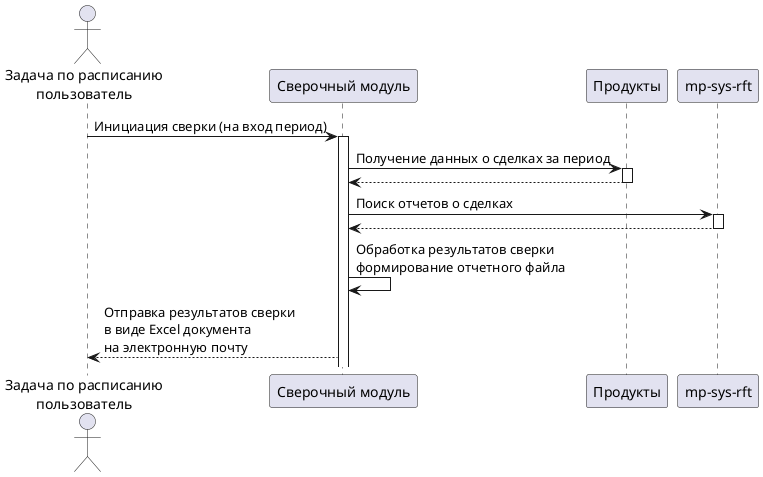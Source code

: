 @startuml
actor "Задача по расписанию\nпользователь" as user
participant "Сверочный модуль" as sverka
participant "Продукты" as prod
participant "mp-sys-rft" as transport

user -> sverka++ : Инициация сверки (на вход период)
sverka -> prod++ : Получение данных о сделках за период
return
sverka -> transport++ : Поиск отчетов о сделках
return
sverka -> sverka : Обработка результатов сверки\nформирование отчетного файла
sverka --> user : Отправка результатов сверки\nв виде Excel документа\nна электронную почту




 @enduml
 === контроль отправка
 actor "Инициатор события" as int
 participant "Продукты" as prod
 participant "mp-sys-rft" as transport
 participant "РФТ" as rft
 participant monitoring

 int -> prod++ : Событие (открытие депозита)
 prod -> prod++ : Обработка\валидации
 prod --> transport++ : Событие в топик rft-report (отчет)
 transport -> transport : Валидации
 alt Ошибка валидации
     transport --> prod : Ошибка регистрации события (status = FAIL)
 else
     transport --> prod : Событие взято в обработку (status = DRAFT)
     transport --> rft++ : отправка анкеты в РФТ
     rft->rft : Обработка
     alt Ошибка регистрации анкеты в РФТ
         rft --> transport : FAIL
         transport -> transport : Сохранение статуса
         transport --> prod : FAIL
         alt Допустима повторная отправка события
             prod -> transport : Событие в топик rft-report (отчет) retry
         end
         prod -> prod : Обработка ошибочного статуса
         prod -> monitoring : Событие в мониторинг. Уведомление ответственных.

     else Успешная регистрация в РФТ
         rft --> transport : SUCCESS
         transport -> transport : Сохранение статуса
         transport --> prod : SUCCESS
         rft--
         prod -> prod : Сохранение статуса.\nУстановка признака\nуспешно доставлено в РФТ
         prod--
     end
     prod--
     transport--
 end

